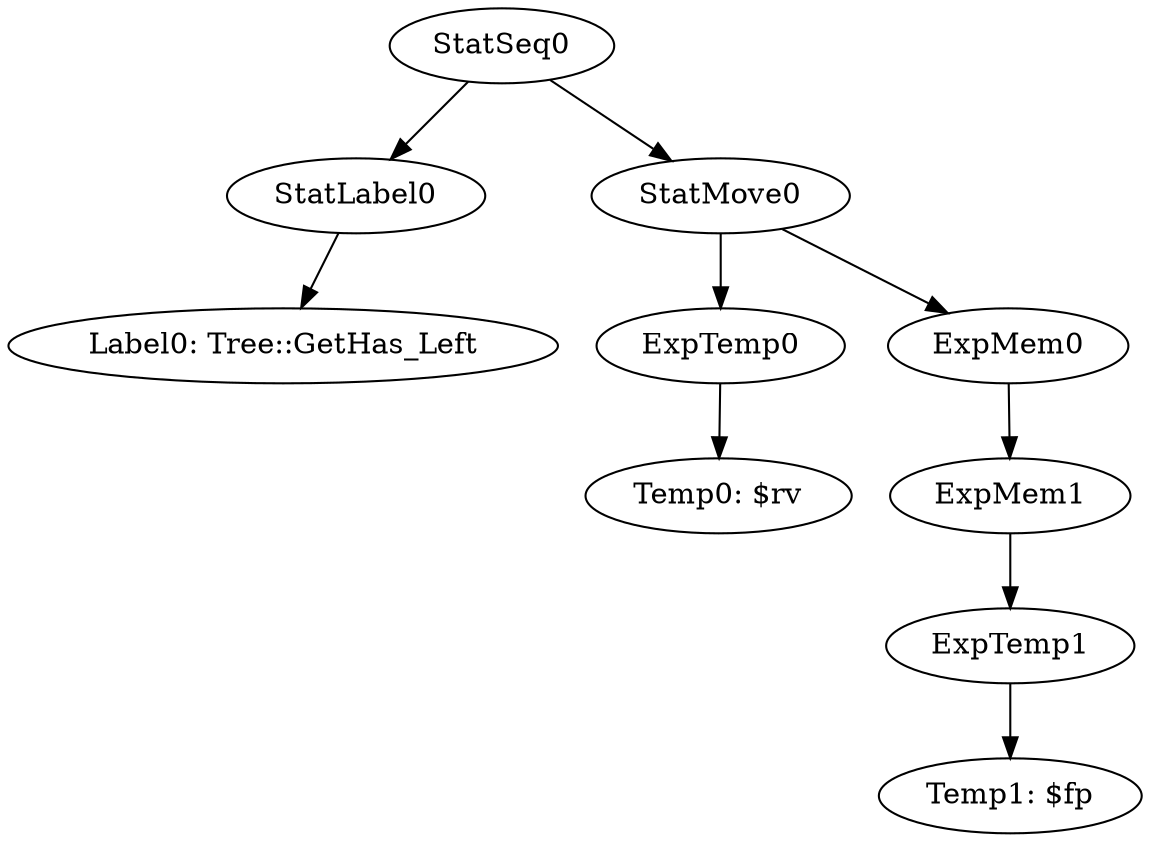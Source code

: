 digraph {
	ordering = out;
	ExpMem0 -> ExpMem1;
	ExpMem1 -> ExpTemp1;
	ExpTemp1 -> "Temp1: $fp";
	StatLabel0 -> "Label0: Tree::GetHas_Left";
	StatSeq0 -> StatLabel0;
	StatSeq0 -> StatMove0;
	ExpTemp0 -> "Temp0: $rv";
	StatMove0 -> ExpTemp0;
	StatMove0 -> ExpMem0;
}

